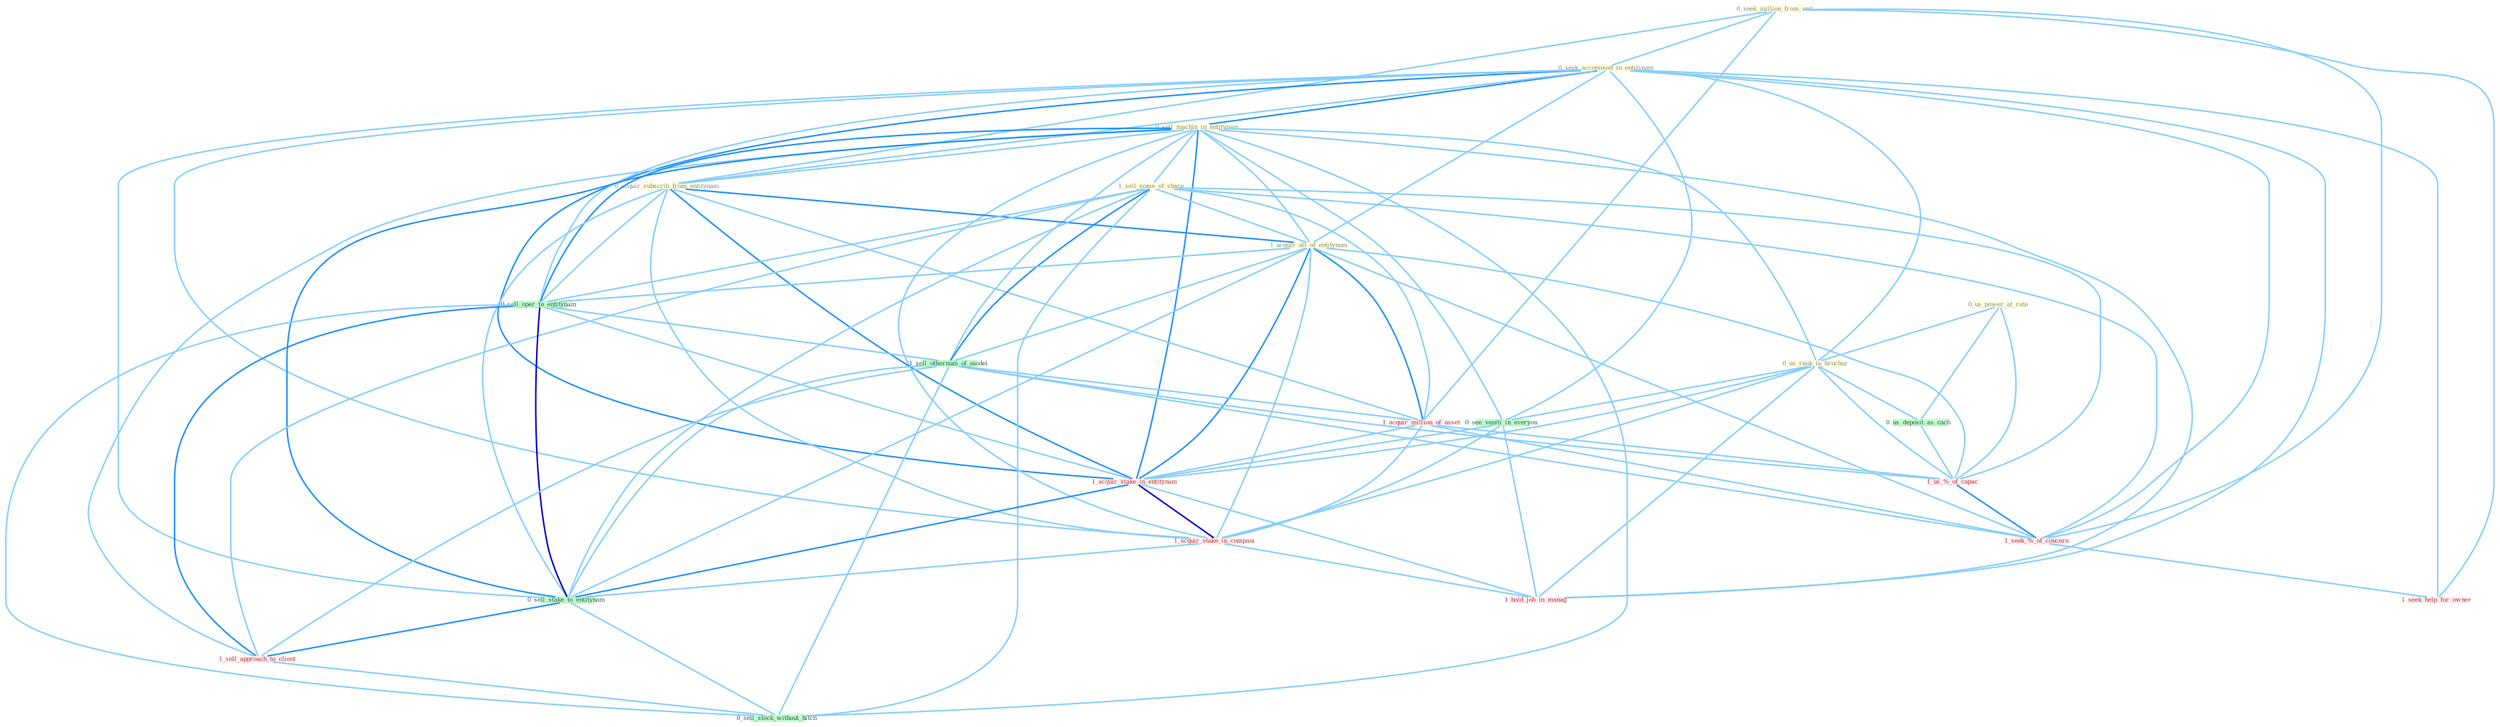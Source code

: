 Graph G{ 
    node
    [shape=polygon,style=filled,width=.5,height=.06,color="#BDFCC9",fixedsize=true,fontsize=4,
    fontcolor="#2f4f4f"];
    {node
    [color="#ffffe0", fontcolor="#8b7d6b"] "0_seek_million_from_unit " "0_seek_accommod_in_entitynam " "0_us_power_at_rate " "0_sell_machin_in_entitynam " "0_acquir_subscrib_from_entitynam " "0_us_rank_in_brochur " "1_sell_some_of_share " "1_acquir_all_of_entitynam "}
{node [color="#fff0f5", fontcolor="#b22222"] "1_acquir_million_of_asset " "1_acquir_stake_in_entitynam " "1_acquir_stake_in_compani " "1_us_%_of_capac " "1_sell_approach_to_client " "1_hold_job_in_manag " "1_seek_%_of_concern " "1_seek_help_for_owner "}
edge [color="#B0E2FF"];

	"0_seek_million_from_unit " -- "0_seek_accommod_in_entitynam " [w="1", color="#87cefa" ];
	"0_seek_million_from_unit " -- "0_acquir_subscrib_from_entitynam " [w="1", color="#87cefa" ];
	"0_seek_million_from_unit " -- "1_acquir_million_of_asset " [w="1", color="#87cefa" ];
	"0_seek_million_from_unit " -- "1_seek_%_of_concern " [w="1", color="#87cefa" ];
	"0_seek_million_from_unit " -- "1_seek_help_for_owner " [w="1", color="#87cefa" ];
	"0_seek_accommod_in_entitynam " -- "0_sell_machin_in_entitynam " [w="2", color="#1e90ff" , len=0.8];
	"0_seek_accommod_in_entitynam " -- "0_acquir_subscrib_from_entitynam " [w="1", color="#87cefa" ];
	"0_seek_accommod_in_entitynam " -- "0_us_rank_in_brochur " [w="1", color="#87cefa" ];
	"0_seek_accommod_in_entitynam " -- "1_acquir_all_of_entitynam " [w="1", color="#87cefa" ];
	"0_seek_accommod_in_entitynam " -- "0_sell_oper_to_entitynam " [w="1", color="#87cefa" ];
	"0_seek_accommod_in_entitynam " -- "0_see_vaniti_in_everyon " [w="1", color="#87cefa" ];
	"0_seek_accommod_in_entitynam " -- "1_acquir_stake_in_entitynam " [w="2", color="#1e90ff" , len=0.8];
	"0_seek_accommod_in_entitynam " -- "1_acquir_stake_in_compani " [w="1", color="#87cefa" ];
	"0_seek_accommod_in_entitynam " -- "0_sell_stake_to_entitynam " [w="1", color="#87cefa" ];
	"0_seek_accommod_in_entitynam " -- "1_hold_job_in_manag " [w="1", color="#87cefa" ];
	"0_seek_accommod_in_entitynam " -- "1_seek_%_of_concern " [w="1", color="#87cefa" ];
	"0_seek_accommod_in_entitynam " -- "1_seek_help_for_owner " [w="1", color="#87cefa" ];
	"0_us_power_at_rate " -- "0_us_rank_in_brochur " [w="1", color="#87cefa" ];
	"0_us_power_at_rate " -- "0_us_deposit_as_cach " [w="1", color="#87cefa" ];
	"0_us_power_at_rate " -- "1_us_%_of_capac " [w="1", color="#87cefa" ];
	"0_sell_machin_in_entitynam " -- "0_acquir_subscrib_from_entitynam " [w="1", color="#87cefa" ];
	"0_sell_machin_in_entitynam " -- "0_us_rank_in_brochur " [w="1", color="#87cefa" ];
	"0_sell_machin_in_entitynam " -- "1_sell_some_of_share " [w="1", color="#87cefa" ];
	"0_sell_machin_in_entitynam " -- "1_acquir_all_of_entitynam " [w="1", color="#87cefa" ];
	"0_sell_machin_in_entitynam " -- "0_sell_oper_to_entitynam " [w="2", color="#1e90ff" , len=0.8];
	"0_sell_machin_in_entitynam " -- "1_sell_othernum_of_model " [w="1", color="#87cefa" ];
	"0_sell_machin_in_entitynam " -- "0_see_vaniti_in_everyon " [w="1", color="#87cefa" ];
	"0_sell_machin_in_entitynam " -- "1_acquir_stake_in_entitynam " [w="2", color="#1e90ff" , len=0.8];
	"0_sell_machin_in_entitynam " -- "1_acquir_stake_in_compani " [w="1", color="#87cefa" ];
	"0_sell_machin_in_entitynam " -- "0_sell_stake_to_entitynam " [w="2", color="#1e90ff" , len=0.8];
	"0_sell_machin_in_entitynam " -- "1_sell_approach_to_client " [w="1", color="#87cefa" ];
	"0_sell_machin_in_entitynam " -- "1_hold_job_in_manag " [w="1", color="#87cefa" ];
	"0_sell_machin_in_entitynam " -- "0_sell_stock_without_hitch " [w="1", color="#87cefa" ];
	"0_acquir_subscrib_from_entitynam " -- "1_acquir_all_of_entitynam " [w="2", color="#1e90ff" , len=0.8];
	"0_acquir_subscrib_from_entitynam " -- "0_sell_oper_to_entitynam " [w="1", color="#87cefa" ];
	"0_acquir_subscrib_from_entitynam " -- "1_acquir_million_of_asset " [w="1", color="#87cefa" ];
	"0_acquir_subscrib_from_entitynam " -- "1_acquir_stake_in_entitynam " [w="2", color="#1e90ff" , len=0.8];
	"0_acquir_subscrib_from_entitynam " -- "1_acquir_stake_in_compani " [w="1", color="#87cefa" ];
	"0_acquir_subscrib_from_entitynam " -- "0_sell_stake_to_entitynam " [w="1", color="#87cefa" ];
	"0_us_rank_in_brochur " -- "0_see_vaniti_in_everyon " [w="1", color="#87cefa" ];
	"0_us_rank_in_brochur " -- "0_us_deposit_as_cach " [w="1", color="#87cefa" ];
	"0_us_rank_in_brochur " -- "1_acquir_stake_in_entitynam " [w="1", color="#87cefa" ];
	"0_us_rank_in_brochur " -- "1_acquir_stake_in_compani " [w="1", color="#87cefa" ];
	"0_us_rank_in_brochur " -- "1_us_%_of_capac " [w="1", color="#87cefa" ];
	"0_us_rank_in_brochur " -- "1_hold_job_in_manag " [w="1", color="#87cefa" ];
	"1_sell_some_of_share " -- "1_acquir_all_of_entitynam " [w="1", color="#87cefa" ];
	"1_sell_some_of_share " -- "0_sell_oper_to_entitynam " [w="1", color="#87cefa" ];
	"1_sell_some_of_share " -- "1_sell_othernum_of_model " [w="2", color="#1e90ff" , len=0.8];
	"1_sell_some_of_share " -- "1_acquir_million_of_asset " [w="1", color="#87cefa" ];
	"1_sell_some_of_share " -- "0_sell_stake_to_entitynam " [w="1", color="#87cefa" ];
	"1_sell_some_of_share " -- "1_us_%_of_capac " [w="1", color="#87cefa" ];
	"1_sell_some_of_share " -- "1_sell_approach_to_client " [w="1", color="#87cefa" ];
	"1_sell_some_of_share " -- "0_sell_stock_without_hitch " [w="1", color="#87cefa" ];
	"1_sell_some_of_share " -- "1_seek_%_of_concern " [w="1", color="#87cefa" ];
	"1_acquir_all_of_entitynam " -- "0_sell_oper_to_entitynam " [w="1", color="#87cefa" ];
	"1_acquir_all_of_entitynam " -- "1_sell_othernum_of_model " [w="1", color="#87cefa" ];
	"1_acquir_all_of_entitynam " -- "1_acquir_million_of_asset " [w="2", color="#1e90ff" , len=0.8];
	"1_acquir_all_of_entitynam " -- "1_acquir_stake_in_entitynam " [w="2", color="#1e90ff" , len=0.8];
	"1_acquir_all_of_entitynam " -- "1_acquir_stake_in_compani " [w="1", color="#87cefa" ];
	"1_acquir_all_of_entitynam " -- "0_sell_stake_to_entitynam " [w="1", color="#87cefa" ];
	"1_acquir_all_of_entitynam " -- "1_us_%_of_capac " [w="1", color="#87cefa" ];
	"1_acquir_all_of_entitynam " -- "1_seek_%_of_concern " [w="1", color="#87cefa" ];
	"0_sell_oper_to_entitynam " -- "1_sell_othernum_of_model " [w="1", color="#87cefa" ];
	"0_sell_oper_to_entitynam " -- "1_acquir_stake_in_entitynam " [w="1", color="#87cefa" ];
	"0_sell_oper_to_entitynam " -- "0_sell_stake_to_entitynam " [w="3", color="#0000cd" , len=0.6];
	"0_sell_oper_to_entitynam " -- "1_sell_approach_to_client " [w="2", color="#1e90ff" , len=0.8];
	"0_sell_oper_to_entitynam " -- "0_sell_stock_without_hitch " [w="1", color="#87cefa" ];
	"1_sell_othernum_of_model " -- "1_acquir_million_of_asset " [w="1", color="#87cefa" ];
	"1_sell_othernum_of_model " -- "0_sell_stake_to_entitynam " [w="1", color="#87cefa" ];
	"1_sell_othernum_of_model " -- "1_us_%_of_capac " [w="1", color="#87cefa" ];
	"1_sell_othernum_of_model " -- "1_sell_approach_to_client " [w="1", color="#87cefa" ];
	"1_sell_othernum_of_model " -- "0_sell_stock_without_hitch " [w="1", color="#87cefa" ];
	"1_sell_othernum_of_model " -- "1_seek_%_of_concern " [w="1", color="#87cefa" ];
	"0_see_vaniti_in_everyon " -- "1_acquir_stake_in_entitynam " [w="1", color="#87cefa" ];
	"0_see_vaniti_in_everyon " -- "1_acquir_stake_in_compani " [w="1", color="#87cefa" ];
	"0_see_vaniti_in_everyon " -- "1_hold_job_in_manag " [w="1", color="#87cefa" ];
	"1_acquir_million_of_asset " -- "1_acquir_stake_in_entitynam " [w="1", color="#87cefa" ];
	"1_acquir_million_of_asset " -- "1_acquir_stake_in_compani " [w="1", color="#87cefa" ];
	"1_acquir_million_of_asset " -- "1_us_%_of_capac " [w="1", color="#87cefa" ];
	"1_acquir_million_of_asset " -- "1_seek_%_of_concern " [w="1", color="#87cefa" ];
	"0_us_deposit_as_cach " -- "1_us_%_of_capac " [w="1", color="#87cefa" ];
	"1_acquir_stake_in_entitynam " -- "1_acquir_stake_in_compani " [w="3", color="#0000cd" , len=0.6];
	"1_acquir_stake_in_entitynam " -- "0_sell_stake_to_entitynam " [w="2", color="#1e90ff" , len=0.8];
	"1_acquir_stake_in_entitynam " -- "1_hold_job_in_manag " [w="1", color="#87cefa" ];
	"1_acquir_stake_in_compani " -- "0_sell_stake_to_entitynam " [w="1", color="#87cefa" ];
	"1_acquir_stake_in_compani " -- "1_hold_job_in_manag " [w="1", color="#87cefa" ];
	"0_sell_stake_to_entitynam " -- "1_sell_approach_to_client " [w="2", color="#1e90ff" , len=0.8];
	"0_sell_stake_to_entitynam " -- "0_sell_stock_without_hitch " [w="1", color="#87cefa" ];
	"1_us_%_of_capac " -- "1_seek_%_of_concern " [w="2", color="#1e90ff" , len=0.8];
	"1_sell_approach_to_client " -- "0_sell_stock_without_hitch " [w="1", color="#87cefa" ];
	"1_seek_%_of_concern " -- "1_seek_help_for_owner " [w="1", color="#87cefa" ];
}